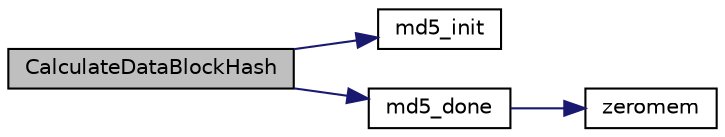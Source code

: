 digraph G
{
  edge [fontname="Helvetica",fontsize="10",labelfontname="Helvetica",labelfontsize="10"];
  node [fontname="Helvetica",fontsize="10",shape=record];
  rankdir="LR";
  Node1 [label="CalculateDataBlockHash",height=0.2,width=0.4,color="black", fillcolor="grey75", style="filled" fontcolor="black"];
  Node1 -> Node2 [color="midnightblue",fontsize="10",style="solid",fontname="Helvetica"];
  Node2 [label="md5_init",height=0.2,width=0.4,color="black", fillcolor="white", style="filled",URL="$md5_8c.html#a26c1379e5ead2590effec89de6b8cd11"];
  Node1 -> Node3 [color="midnightblue",fontsize="10",style="solid",fontname="Helvetica"];
  Node3 [label="md5_done",height=0.2,width=0.4,color="black", fillcolor="white", style="filled",URL="$md5_8c.html#aee76a4c9f37bfe88d943301f3fa8126f"];
  Node3 -> Node4 [color="midnightblue",fontsize="10",style="solid",fontname="Helvetica"];
  Node4 [label="zeromem",height=0.2,width=0.4,color="black", fillcolor="white", style="filled",URL="$tomcrypt__misc_8h.html#a7ecf35c558d5f07c279cfc4f5231b655"];
}
